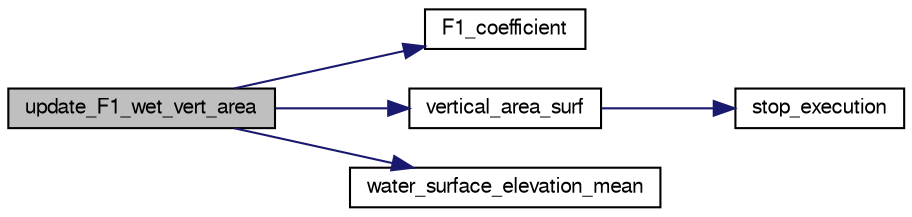 digraph "update_F1_wet_vert_area"
{
  bgcolor="transparent";
  edge [fontname="FreeSans",fontsize="10",labelfontname="FreeSans",labelfontsize="10"];
  node [fontname="FreeSans",fontsize="10",shape=record];
  rankdir="LR";
  Node1 [label="update_F1_wet_vert_area",height=0.2,width=0.4,color="black", fillcolor="grey75", style="filled" fontcolor="black"];
  Node1 -> Node2 [color="midnightblue",fontsize="10",style="solid",fontname="FreeSans"];
  Node2 [label="F1_coefficient",height=0.2,width=0.4,color="black",URL="$b__v__advection_8c.html#adc7e14e2fe8653964086aee3bb8e9f70"];
  Node1 -> Node3 [color="midnightblue",fontsize="10",style="solid",fontname="FreeSans"];
  Node3 [label="vertical_area_surf",height=0.2,width=0.4,color="black",URL="$b__volumes_8c.html#a03db2e763463748d2af87419e099363c"];
  Node3 -> Node4 [color="midnightblue",fontsize="10",style="solid",fontname="FreeSans"];
  Node4 [label="stop_execution",height=0.2,width=0.4,color="black",URL="$t__utilities_8h.html#aad115bd95a94025215aa780dfcf894aa"];
  Node1 -> Node5 [color="midnightblue",fontsize="10",style="solid",fontname="FreeSans"];
  Node5 [label="water_surface_elevation_mean",height=0.2,width=0.4,color="black",URL="$b__solver_8c.html#a91803fd42436b7e4151bbd2e57be7d41"];
}
